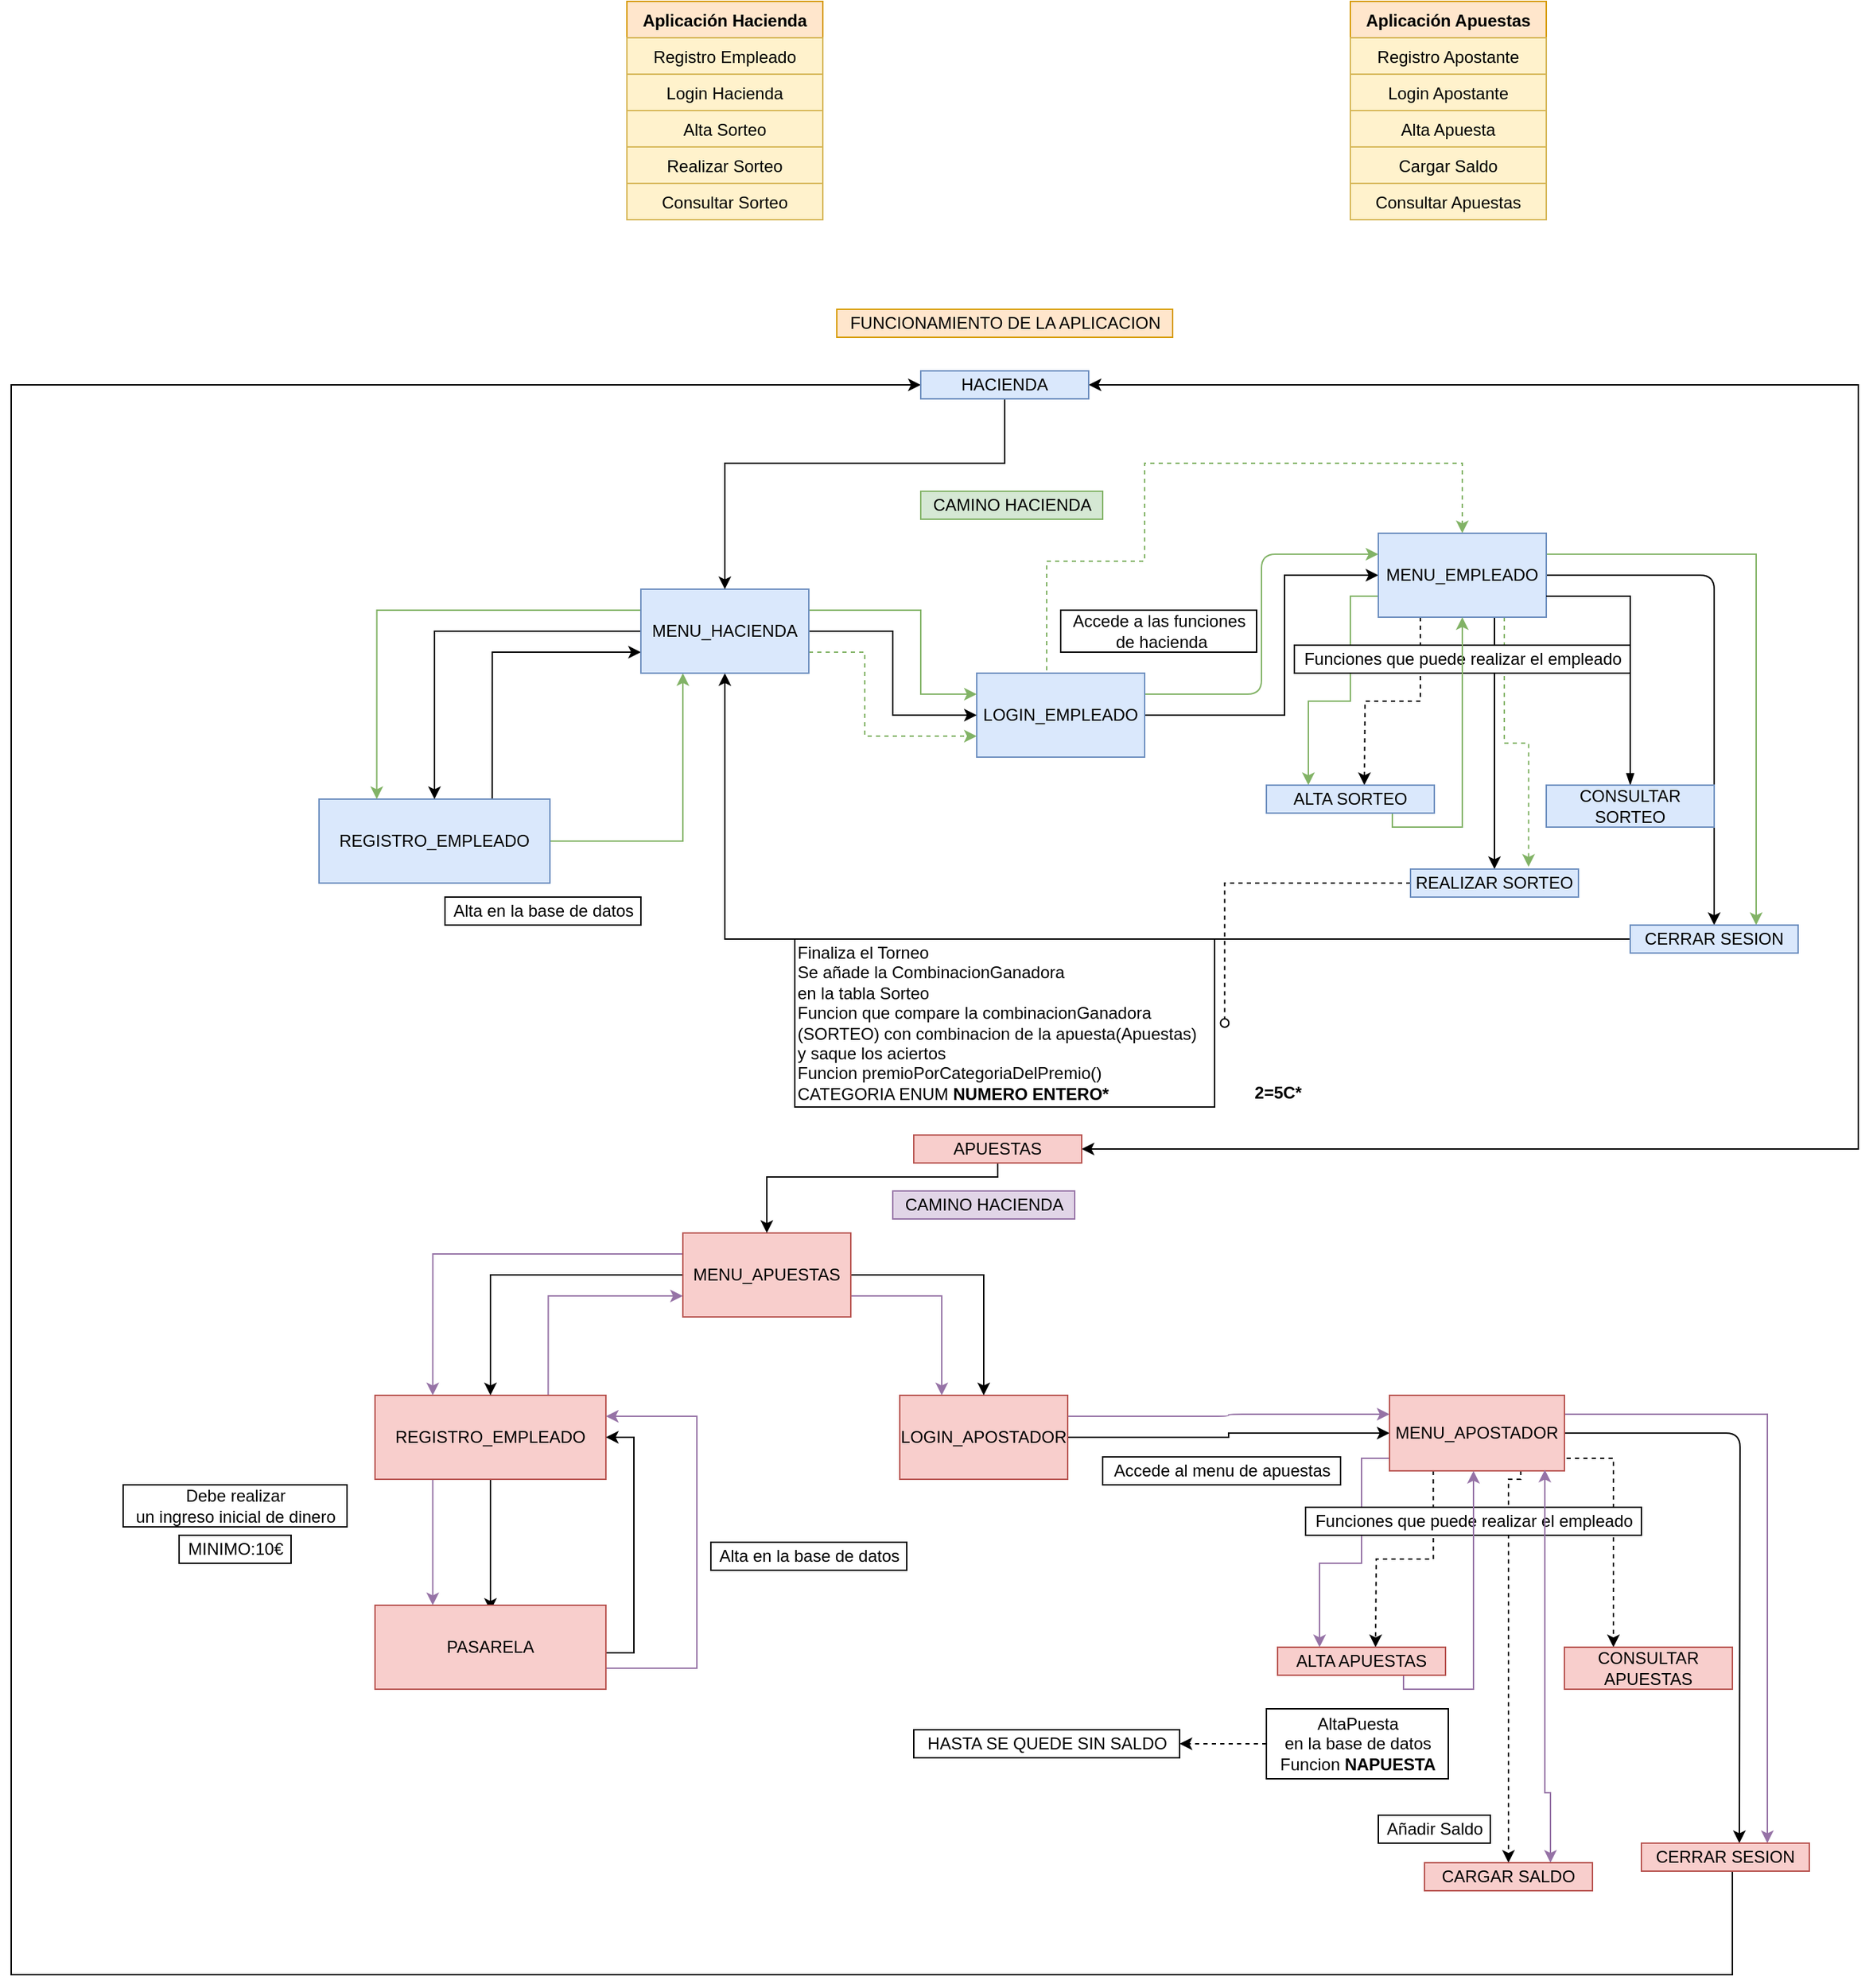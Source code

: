 <mxfile version="13.7.9" type="device"><diagram id="KW8vO5A04HPZkgXu35Cy" name="Página-1"><mxGraphModel dx="2354" dy="685" grid="1" gridSize="10" guides="1" tooltips="1" connect="1" arrows="1" fold="1" page="1" pageScale="1" pageWidth="1169" pageHeight="827" math="0" shadow="0"><root><mxCell id="0"/><mxCell id="1" parent="0"/><mxCell id="yj146cvOaWhEysJ0hL3--77" style="edgeStyle=orthogonalEdgeStyle;rounded=0;sketch=0;orthogonalLoop=1;jettySize=auto;html=1;exitX=0.75;exitY=0;exitDx=0;exitDy=0;entryX=0;entryY=0.75;entryDx=0;entryDy=0;shadow=0;strokeColor=#000000;" edge="1" parent="1" source="yj146cvOaWhEysJ0hL3--1" target="yj146cvOaWhEysJ0hL3--74"><mxGeometry relative="1" as="geometry"/></mxCell><mxCell id="yj146cvOaWhEysJ0hL3--80" style="edgeStyle=orthogonalEdgeStyle;rounded=0;sketch=0;orthogonalLoop=1;jettySize=auto;html=1;entryX=0.25;entryY=1;entryDx=0;entryDy=0;shadow=0;strokeColor=#82b366;fillColor=#d5e8d4;" edge="1" parent="1" source="yj146cvOaWhEysJ0hL3--1" target="yj146cvOaWhEysJ0hL3--74"><mxGeometry relative="1" as="geometry"/></mxCell><mxCell id="yj146cvOaWhEysJ0hL3--1" value="REGISTRO_EMPLEADO" style="rounded=0;whiteSpace=wrap;html=1;fillColor=#dae8fc;strokeColor=#6c8ebf;" vertex="1" parent="1"><mxGeometry x="40" y="700" width="165" height="60" as="geometry"/></mxCell><mxCell id="yj146cvOaWhEysJ0hL3--25" style="edgeStyle=orthogonalEdgeStyle;rounded=0;orthogonalLoop=1;jettySize=auto;html=1;" edge="1" parent="1" source="yj146cvOaWhEysJ0hL3--2" target="yj146cvOaWhEysJ0hL3--3"><mxGeometry relative="1" as="geometry"><Array as="points"><mxPoint x="730" y="640"/><mxPoint x="730" y="540"/></Array></mxGeometry></mxCell><mxCell id="yj146cvOaWhEysJ0hL3--41" style="edgeStyle=orthogonalEdgeStyle;rounded=1;sketch=0;orthogonalLoop=1;jettySize=auto;html=1;exitX=1;exitY=0.25;exitDx=0;exitDy=0;entryX=0;entryY=0.25;entryDx=0;entryDy=0;shadow=0;strokeColor=#82b366;fillColor=#d5e8d4;" edge="1" parent="1" source="yj146cvOaWhEysJ0hL3--2" target="yj146cvOaWhEysJ0hL3--3"><mxGeometry relative="1" as="geometry"/></mxCell><mxCell id="yj146cvOaWhEysJ0hL3--113" style="edgeStyle=orthogonalEdgeStyle;rounded=0;sketch=0;orthogonalLoop=1;jettySize=auto;html=1;exitX=0.5;exitY=0;exitDx=0;exitDy=0;entryX=0.5;entryY=0;entryDx=0;entryDy=0;shadow=0;dashed=1;startArrow=none;startFill=0;endArrow=classic;endFill=1;strokeColor=#82b366;fillColor=#d5e8d4;" edge="1" parent="1" source="yj146cvOaWhEysJ0hL3--2" target="yj146cvOaWhEysJ0hL3--3"><mxGeometry relative="1" as="geometry"><Array as="points"><mxPoint x="560" y="610"/><mxPoint x="560" y="530"/><mxPoint x="630" y="530"/><mxPoint x="630" y="460"/><mxPoint x="857" y="460"/></Array></mxGeometry></mxCell><mxCell id="yj146cvOaWhEysJ0hL3--2" value="LOGIN_EMPLEADO" style="rounded=0;whiteSpace=wrap;html=1;fillColor=#dae8fc;strokeColor=#6c8ebf;" vertex="1" parent="1"><mxGeometry x="510" y="610" width="120" height="60" as="geometry"/></mxCell><mxCell id="yj146cvOaWhEysJ0hL3--33" style="edgeStyle=orthogonalEdgeStyle;rounded=0;sketch=0;orthogonalLoop=1;jettySize=auto;html=1;exitX=0.25;exitY=1;exitDx=0;exitDy=0;shadow=0;dashed=1;strokeColor=#000000;" edge="1" parent="1" source="yj146cvOaWhEysJ0hL3--3"><mxGeometry relative="1" as="geometry"><mxPoint x="787" y="690" as="targetPoint"/></mxGeometry></mxCell><mxCell id="yj146cvOaWhEysJ0hL3--42" style="edgeStyle=orthogonalEdgeStyle;rounded=1;sketch=0;orthogonalLoop=1;jettySize=auto;html=1;shadow=0;strokeColor=#000000;entryX=0.5;entryY=0;entryDx=0;entryDy=0;" edge="1" parent="1" source="yj146cvOaWhEysJ0hL3--3" target="yj146cvOaWhEysJ0hL3--43"><mxGeometry relative="1" as="geometry"><mxPoint x="1047" y="830" as="targetPoint"/></mxGeometry></mxCell><mxCell id="yj146cvOaWhEysJ0hL3--44" style="edgeStyle=orthogonalEdgeStyle;rounded=0;sketch=0;orthogonalLoop=1;jettySize=auto;html=1;exitX=0;exitY=0.75;exitDx=0;exitDy=0;entryX=0.25;entryY=0;entryDx=0;entryDy=0;shadow=0;strokeColor=#82b366;fillColor=#d5e8d4;" edge="1" parent="1" source="yj146cvOaWhEysJ0hL3--3" target="yj146cvOaWhEysJ0hL3--35"><mxGeometry relative="1" as="geometry"><Array as="points"><mxPoint x="777" y="555"/><mxPoint x="777" y="630"/><mxPoint x="747" y="630"/></Array></mxGeometry></mxCell><mxCell id="yj146cvOaWhEysJ0hL3--46" style="edgeStyle=orthogonalEdgeStyle;rounded=0;sketch=0;orthogonalLoop=1;jettySize=auto;html=1;exitX=1;exitY=0.25;exitDx=0;exitDy=0;entryX=0.75;entryY=0;entryDx=0;entryDy=0;shadow=0;strokeColor=#82b366;fillColor=#d5e8d4;" edge="1" parent="1" source="yj146cvOaWhEysJ0hL3--3" target="yj146cvOaWhEysJ0hL3--43"><mxGeometry relative="1" as="geometry"/></mxCell><mxCell id="yj146cvOaWhEysJ0hL3--102" style="edgeStyle=orthogonalEdgeStyle;rounded=0;sketch=0;orthogonalLoop=1;jettySize=auto;html=1;exitX=0.75;exitY=1;exitDx=0;exitDy=0;shadow=0;startArrow=none;startFill=0;endArrow=classic;endFill=1;strokeColor=#000000;" edge="1" parent="1" source="yj146cvOaWhEysJ0hL3--3" target="yj146cvOaWhEysJ0hL3--36"><mxGeometry relative="1" as="geometry"><Array as="points"><mxPoint x="880" y="570"/></Array></mxGeometry></mxCell><mxCell id="yj146cvOaWhEysJ0hL3--114" style="edgeStyle=orthogonalEdgeStyle;rounded=0;sketch=0;orthogonalLoop=1;jettySize=auto;html=1;exitX=0.75;exitY=1;exitDx=0;exitDy=0;entryX=0.703;entryY=-0.083;entryDx=0;entryDy=0;entryPerimeter=0;shadow=0;dashed=1;startArrow=none;startFill=0;endArrow=classic;endFill=1;strokeColor=#82b366;fillColor=#d5e8d4;" edge="1" parent="1" source="yj146cvOaWhEysJ0hL3--3" target="yj146cvOaWhEysJ0hL3--36"><mxGeometry relative="1" as="geometry"/></mxCell><mxCell id="yj146cvOaWhEysJ0hL3--3" value="MENU_EMPLEADO" style="rounded=0;whiteSpace=wrap;html=1;fillColor=#dae8fc;strokeColor=#6c8ebf;" vertex="1" parent="1"><mxGeometry x="797" y="510" width="120" height="60" as="geometry"/></mxCell><mxCell id="yj146cvOaWhEysJ0hL3--26" value="Alta en la base de datos" style="text;html=1;align=center;verticalAlign=middle;resizable=0;points=[];autosize=1;fillColor=#ffffff;strokeColor=#000000;" vertex="1" parent="1"><mxGeometry x="130" y="770" width="140" height="20" as="geometry"/></mxCell><mxCell id="yj146cvOaWhEysJ0hL3--27" value="FUNCIONAMIENTO DE LA APLICACION" style="text;html=1;align=center;verticalAlign=middle;resizable=0;points=[];autosize=1;fillColor=#ffe6cc;strokeColor=#d79b00;" vertex="1" parent="1"><mxGeometry x="410" y="350" width="240" height="20" as="geometry"/></mxCell><mxCell id="yj146cvOaWhEysJ0hL3--28" value="Accede a las funciones&lt;br&gt;&amp;nbsp;de hacienda" style="text;html=1;align=center;verticalAlign=middle;resizable=0;points=[];autosize=1;fillColor=#ffffff;strokeColor=#000000;" vertex="1" parent="1"><mxGeometry x="570" y="565" width="140" height="30" as="geometry"/></mxCell><mxCell id="yj146cvOaWhEysJ0hL3--31" value="Funciones que puede realizar el empleado" style="text;html=1;align=center;verticalAlign=middle;resizable=0;points=[];autosize=1;fillColor=#ffffff;strokeColor=#000000;" vertex="1" parent="1"><mxGeometry x="737" y="590" width="240" height="20" as="geometry"/></mxCell><mxCell id="yj146cvOaWhEysJ0hL3--45" style="edgeStyle=orthogonalEdgeStyle;rounded=0;sketch=0;orthogonalLoop=1;jettySize=auto;html=1;exitX=0.75;exitY=1;exitDx=0;exitDy=0;shadow=0;strokeColor=#82b366;fillColor=#d5e8d4;" edge="1" parent="1" source="yj146cvOaWhEysJ0hL3--35" target="yj146cvOaWhEysJ0hL3--3"><mxGeometry relative="1" as="geometry"><Array as="points"><mxPoint x="807" y="720"/><mxPoint x="857" y="720"/></Array></mxGeometry></mxCell><mxCell id="yj146cvOaWhEysJ0hL3--35" value="ALTA SORTEO" style="rounded=0;whiteSpace=wrap;html=1;fillColor=#dae8fc;strokeColor=#6c8ebf;" vertex="1" parent="1"><mxGeometry x="717" y="690" width="120" height="20" as="geometry"/></mxCell><mxCell id="yj146cvOaWhEysJ0hL3--118" style="edgeStyle=orthogonalEdgeStyle;rounded=0;sketch=0;orthogonalLoop=1;jettySize=auto;html=1;shadow=0;dashed=1;startArrow=none;startFill=0;endArrow=oval;endFill=0;strokeColor=#000000;entryX=1.024;entryY=0.5;entryDx=0;entryDy=0;entryPerimeter=0;" edge="1" parent="1" source="yj146cvOaWhEysJ0hL3--36" target="yj146cvOaWhEysJ0hL3--116"><mxGeometry relative="1" as="geometry"><mxPoint x="680" y="760" as="targetPoint"/></mxGeometry></mxCell><mxCell id="yj146cvOaWhEysJ0hL3--36" value="REALIZAR SORTEO" style="rounded=0;whiteSpace=wrap;html=1;fillColor=#dae8fc;strokeColor=#6c8ebf;" vertex="1" parent="1"><mxGeometry x="820" y="750" width="120" height="20" as="geometry"/></mxCell><mxCell id="yj146cvOaWhEysJ0hL3--101" style="edgeStyle=orthogonalEdgeStyle;rounded=0;sketch=0;orthogonalLoop=1;jettySize=auto;html=1;entryX=1;entryY=0.75;entryDx=0;entryDy=0;shadow=0;strokeColor=#000000;startArrow=blockThin;startFill=1;endArrow=none;endFill=0;" edge="1" parent="1" source="yj146cvOaWhEysJ0hL3--37" target="yj146cvOaWhEysJ0hL3--3"><mxGeometry relative="1" as="geometry"/></mxCell><mxCell id="yj146cvOaWhEysJ0hL3--37" value="CONSULTAR SORTEO" style="rounded=0;whiteSpace=wrap;html=1;fillColor=#dae8fc;strokeColor=#6c8ebf;" vertex="1" parent="1"><mxGeometry x="917" y="690" width="120" height="30" as="geometry"/></mxCell><mxCell id="yj146cvOaWhEysJ0hL3--39" value="CAMINO HACIENDA" style="text;html=1;align=center;verticalAlign=middle;resizable=0;points=[];autosize=1;fillColor=#d5e8d4;strokeColor=#82b366;" vertex="1" parent="1"><mxGeometry x="470" y="480" width="130" height="20" as="geometry"/></mxCell><mxCell id="yj146cvOaWhEysJ0hL3--78" style="edgeStyle=orthogonalEdgeStyle;rounded=0;sketch=0;orthogonalLoop=1;jettySize=auto;html=1;entryX=0.5;entryY=1;entryDx=0;entryDy=0;shadow=0;strokeColor=#000000;" edge="1" parent="1" source="yj146cvOaWhEysJ0hL3--43" target="yj146cvOaWhEysJ0hL3--74"><mxGeometry relative="1" as="geometry"/></mxCell><mxCell id="yj146cvOaWhEysJ0hL3--43" value="CERRAR SESION" style="rounded=0;whiteSpace=wrap;html=1;fillColor=#dae8fc;strokeColor=#6c8ebf;" vertex="1" parent="1"><mxGeometry x="977" y="790" width="120" height="20" as="geometry"/></mxCell><mxCell id="yj146cvOaWhEysJ0hL3--70" style="edgeStyle=orthogonalEdgeStyle;rounded=0;sketch=0;orthogonalLoop=1;jettySize=auto;html=1;shadow=0;strokeColor=#000000;" edge="1" parent="1" source="yj146cvOaWhEysJ0hL3--49"><mxGeometry relative="1" as="geometry"><mxPoint x="162.5" y="1280" as="targetPoint"/></mxGeometry></mxCell><mxCell id="yj146cvOaWhEysJ0hL3--17" value="Aplicación Apuestas" style="swimlane;fontStyle=1;childLayout=stackLayout;horizontal=1;startSize=26;horizontalStack=0;resizeParent=1;resizeParentMax=0;resizeLast=0;collapsible=1;marginBottom=0;strokeColor=#d79b00;align=center;fillColor=#ffe6cc;" vertex="1" parent="1"><mxGeometry x="777" y="130" width="140" height="156" as="geometry"/></mxCell><mxCell id="yj146cvOaWhEysJ0hL3--18" value="Registro Apostante" style="text;align=center;verticalAlign=top;spacingLeft=4;spacingRight=4;overflow=hidden;rotatable=0;points=[[0,0.5],[1,0.5]];portConstraint=eastwest;fillColor=#fff2cc;strokeColor=#d6b656;" vertex="1" parent="yj146cvOaWhEysJ0hL3--17"><mxGeometry y="26" width="140" height="26" as="geometry"/></mxCell><mxCell id="yj146cvOaWhEysJ0hL3--19" value="Login Apostante" style="text;align=center;verticalAlign=top;spacingLeft=4;spacingRight=4;overflow=hidden;rotatable=0;points=[[0,0.5],[1,0.5]];portConstraint=eastwest;fillColor=#fff2cc;strokeColor=#d6b656;" vertex="1" parent="yj146cvOaWhEysJ0hL3--17"><mxGeometry y="52" width="140" height="26" as="geometry"/></mxCell><mxCell id="yj146cvOaWhEysJ0hL3--20" value="Alta Apuesta&#10;" style="text;align=center;verticalAlign=top;spacingLeft=4;spacingRight=4;overflow=hidden;rotatable=0;points=[[0,0.5],[1,0.5]];portConstraint=eastwest;fillColor=#fff2cc;strokeColor=#d6b656;" vertex="1" parent="yj146cvOaWhEysJ0hL3--17"><mxGeometry y="78" width="140" height="26" as="geometry"/></mxCell><mxCell id="yj146cvOaWhEysJ0hL3--21" value="Cargar Saldo" style="text;align=center;verticalAlign=top;spacingLeft=4;spacingRight=4;overflow=hidden;rotatable=0;points=[[0,0.5],[1,0.5]];portConstraint=eastwest;fillColor=#fff2cc;strokeColor=#d6b656;" vertex="1" parent="yj146cvOaWhEysJ0hL3--17"><mxGeometry y="104" width="140" height="26" as="geometry"/></mxCell><mxCell id="yj146cvOaWhEysJ0hL3--22" value="Consultar Apuestas" style="text;align=center;verticalAlign=top;spacingLeft=4;spacingRight=4;overflow=hidden;rotatable=0;points=[[0,0.5],[1,0.5]];portConstraint=eastwest;fillColor=#fff2cc;strokeColor=#d6b656;" vertex="1" parent="yj146cvOaWhEysJ0hL3--17"><mxGeometry y="130" width="140" height="26" as="geometry"/></mxCell><mxCell id="yj146cvOaWhEysJ0hL3--10" value="Aplicación Hacienda" style="swimlane;fontStyle=1;childLayout=stackLayout;horizontal=1;startSize=26;horizontalStack=0;resizeParent=1;resizeParentMax=0;resizeLast=0;collapsible=1;marginBottom=0;strokeColor=#d79b00;align=center;fillColor=#ffe6cc;" vertex="1" parent="1"><mxGeometry x="260" y="130" width="140" height="156" as="geometry"/></mxCell><mxCell id="yj146cvOaWhEysJ0hL3--11" value="Registro Empleado" style="text;align=center;verticalAlign=top;spacingLeft=4;spacingRight=4;overflow=hidden;rotatable=0;points=[[0,0.5],[1,0.5]];portConstraint=eastwest;fillColor=#fff2cc;strokeColor=#d6b656;" vertex="1" parent="yj146cvOaWhEysJ0hL3--10"><mxGeometry y="26" width="140" height="26" as="geometry"/></mxCell><mxCell id="yj146cvOaWhEysJ0hL3--12" value="Login Hacienda" style="text;align=center;verticalAlign=top;spacingLeft=4;spacingRight=4;overflow=hidden;rotatable=0;points=[[0,0.5],[1,0.5]];portConstraint=eastwest;fillColor=#fff2cc;strokeColor=#d6b656;" vertex="1" parent="yj146cvOaWhEysJ0hL3--10"><mxGeometry y="52" width="140" height="26" as="geometry"/></mxCell><mxCell id="yj146cvOaWhEysJ0hL3--13" value="Alta Sorteo&#10;" style="text;align=center;verticalAlign=top;spacingLeft=4;spacingRight=4;overflow=hidden;rotatable=0;points=[[0,0.5],[1,0.5]];portConstraint=eastwest;fillColor=#fff2cc;strokeColor=#d6b656;" vertex="1" parent="yj146cvOaWhEysJ0hL3--10"><mxGeometry y="78" width="140" height="26" as="geometry"/></mxCell><mxCell id="yj146cvOaWhEysJ0hL3--14" value="Realizar Sorteo" style="text;align=center;verticalAlign=top;spacingLeft=4;spacingRight=4;overflow=hidden;rotatable=0;points=[[0,0.5],[1,0.5]];portConstraint=eastwest;fillColor=#fff2cc;strokeColor=#d6b656;" vertex="1" parent="yj146cvOaWhEysJ0hL3--10"><mxGeometry y="104" width="140" height="26" as="geometry"/></mxCell><mxCell id="yj146cvOaWhEysJ0hL3--15" value="Consultar Sorteo" style="text;align=center;verticalAlign=top;spacingLeft=4;spacingRight=4;overflow=hidden;rotatable=0;points=[[0,0.5],[1,0.5]];portConstraint=eastwest;fillColor=#fff2cc;strokeColor=#d6b656;" vertex="1" parent="yj146cvOaWhEysJ0hL3--10"><mxGeometry y="130" width="140" height="26" as="geometry"/></mxCell><mxCell id="yj146cvOaWhEysJ0hL3--88" style="edgeStyle=orthogonalEdgeStyle;rounded=0;sketch=0;orthogonalLoop=1;jettySize=auto;html=1;exitX=0.25;exitY=1;exitDx=0;exitDy=0;entryX=0.25;entryY=0;entryDx=0;entryDy=0;shadow=0;strokeColor=#9673a6;fillColor=#e1d5e7;" edge="1" parent="1" source="yj146cvOaWhEysJ0hL3--49" target="yj146cvOaWhEysJ0hL3--71"><mxGeometry relative="1" as="geometry"/></mxCell><mxCell id="yj146cvOaWhEysJ0hL3--90" style="edgeStyle=orthogonalEdgeStyle;rounded=0;sketch=0;orthogonalLoop=1;jettySize=auto;html=1;exitX=0.75;exitY=0;exitDx=0;exitDy=0;entryX=0;entryY=0.75;entryDx=0;entryDy=0;shadow=0;strokeColor=#9673a6;fillColor=#e1d5e7;" edge="1" parent="1" source="yj146cvOaWhEysJ0hL3--49" target="yj146cvOaWhEysJ0hL3--83"><mxGeometry relative="1" as="geometry"/></mxCell><mxCell id="yj146cvOaWhEysJ0hL3--49" value="REGISTRO_EMPLEADO" style="rounded=0;whiteSpace=wrap;html=1;fillColor=#f8cecc;strokeColor=#b85450;" vertex="1" parent="1"><mxGeometry x="80" y="1126" width="165" height="60" as="geometry"/></mxCell><mxCell id="yj146cvOaWhEysJ0hL3--50" style="edgeStyle=orthogonalEdgeStyle;rounded=0;orthogonalLoop=1;jettySize=auto;html=1;" edge="1" parent="1" source="yj146cvOaWhEysJ0hL3--52" target="yj146cvOaWhEysJ0hL3--59"><mxGeometry relative="1" as="geometry"/></mxCell><mxCell id="yj146cvOaWhEysJ0hL3--51" style="edgeStyle=orthogonalEdgeStyle;rounded=1;sketch=0;orthogonalLoop=1;jettySize=auto;html=1;exitX=1;exitY=0.25;exitDx=0;exitDy=0;entryX=0;entryY=0.25;entryDx=0;entryDy=0;shadow=0;strokeColor=#9673a6;fillColor=#e1d5e7;" edge="1" parent="1" source="yj146cvOaWhEysJ0hL3--52" target="yj146cvOaWhEysJ0hL3--59"><mxGeometry relative="1" as="geometry"/></mxCell><mxCell id="yj146cvOaWhEysJ0hL3--52" value="LOGIN_APOSTADOR" style="rounded=0;whiteSpace=wrap;html=1;fillColor=#f8cecc;strokeColor=#b85450;" vertex="1" parent="1"><mxGeometry x="455" y="1126" width="120" height="60" as="geometry"/></mxCell><mxCell id="yj146cvOaWhEysJ0hL3--54" style="edgeStyle=orthogonalEdgeStyle;rounded=0;sketch=0;orthogonalLoop=1;jettySize=auto;html=1;exitX=0.25;exitY=1;exitDx=0;exitDy=0;shadow=0;dashed=1;strokeColor=#000000;" edge="1" parent="1" source="yj146cvOaWhEysJ0hL3--59"><mxGeometry relative="1" as="geometry"><mxPoint x="795" y="1306" as="targetPoint"/></mxGeometry></mxCell><mxCell id="yj146cvOaWhEysJ0hL3--55" style="edgeStyle=orthogonalEdgeStyle;rounded=0;sketch=0;orthogonalLoop=1;jettySize=auto;html=1;exitX=1;exitY=0.75;exitDx=0;exitDy=0;shadow=0;dashed=1;strokeColor=#000000;" edge="1" parent="1" source="yj146cvOaWhEysJ0hL3--59"><mxGeometry relative="1" as="geometry"><mxPoint x="965" y="1306" as="targetPoint"/><Array as="points"><mxPoint x="965" y="1171"/></Array></mxGeometry></mxCell><mxCell id="yj146cvOaWhEysJ0hL3--56" style="edgeStyle=orthogonalEdgeStyle;rounded=1;sketch=0;orthogonalLoop=1;jettySize=auto;html=1;shadow=0;strokeColor=#000000;" edge="1" parent="1" source="yj146cvOaWhEysJ0hL3--59"><mxGeometry relative="1" as="geometry"><mxPoint x="1055" y="1446" as="targetPoint"/></mxGeometry></mxCell><mxCell id="yj146cvOaWhEysJ0hL3--57" style="edgeStyle=orthogonalEdgeStyle;rounded=0;sketch=0;orthogonalLoop=1;jettySize=auto;html=1;exitX=0;exitY=0.75;exitDx=0;exitDy=0;entryX=0.25;entryY=0;entryDx=0;entryDy=0;shadow=0;strokeColor=#9673a6;fillColor=#e1d5e7;" edge="1" parent="1" source="yj146cvOaWhEysJ0hL3--59" target="yj146cvOaWhEysJ0hL3--65"><mxGeometry relative="1" as="geometry"><Array as="points"><mxPoint x="785" y="1171"/><mxPoint x="785" y="1246"/><mxPoint x="755" y="1246"/></Array></mxGeometry></mxCell><mxCell id="yj146cvOaWhEysJ0hL3--58" style="edgeStyle=orthogonalEdgeStyle;rounded=0;sketch=0;orthogonalLoop=1;jettySize=auto;html=1;exitX=1;exitY=0.25;exitDx=0;exitDy=0;entryX=0.75;entryY=0;entryDx=0;entryDy=0;shadow=0;strokeColor=#9673a6;fillColor=#e1d5e7;" edge="1" parent="1" source="yj146cvOaWhEysJ0hL3--59" target="yj146cvOaWhEysJ0hL3--69"><mxGeometry relative="1" as="geometry"/></mxCell><mxCell id="yj146cvOaWhEysJ0hL3--96" style="edgeStyle=orthogonalEdgeStyle;rounded=0;sketch=0;orthogonalLoop=1;jettySize=auto;html=1;exitX=0.75;exitY=1;exitDx=0;exitDy=0;entryX=0.5;entryY=0;entryDx=0;entryDy=0;shadow=0;strokeColor=#000000;dashed=1;" edge="1" parent="1" source="yj146cvOaWhEysJ0hL3--59" target="yj146cvOaWhEysJ0hL3--66"><mxGeometry relative="1" as="geometry"><Array as="points"><mxPoint x="890" y="1186"/></Array></mxGeometry></mxCell><mxCell id="yj146cvOaWhEysJ0hL3--59" value="MENU_APOSTADOR" style="rounded=0;whiteSpace=wrap;html=1;fillColor=#f8cecc;strokeColor=#b85450;" vertex="1" parent="1"><mxGeometry x="805" y="1126" width="125" height="54" as="geometry"/></mxCell><mxCell id="yj146cvOaWhEysJ0hL3--99" style="edgeStyle=orthogonalEdgeStyle;rounded=0;sketch=0;orthogonalLoop=1;jettySize=auto;html=1;shadow=0;dashed=1;strokeColor=#000000;" edge="1" parent="1" source="yj146cvOaWhEysJ0hL3--61" target="yj146cvOaWhEysJ0hL3--98"><mxGeometry relative="1" as="geometry"/></mxCell><mxCell id="yj146cvOaWhEysJ0hL3--61" value="AltaPuesta &lt;br&gt;en la base de datos&lt;br&gt;Funcion &lt;b&gt;NAPUESTA&lt;/b&gt;" style="text;html=1;align=center;verticalAlign=middle;resizable=0;points=[];autosize=1;fillColor=#ffffff;strokeColor=#000000;" vertex="1" parent="1"><mxGeometry x="717" y="1350" width="130" height="50" as="geometry"/></mxCell><mxCell id="yj146cvOaWhEysJ0hL3--62" value="Accede al menu de apuestas" style="text;html=1;align=center;verticalAlign=middle;resizable=0;points=[];autosize=1;fillColor=#ffffff;strokeColor=#000000;" vertex="1" parent="1"><mxGeometry x="600" y="1170" width="170" height="20" as="geometry"/></mxCell><mxCell id="yj146cvOaWhEysJ0hL3--63" value="Funciones que puede realizar el empleado" style="text;html=1;align=center;verticalAlign=middle;resizable=0;points=[];autosize=1;fillColor=#ffffff;strokeColor=#000000;" vertex="1" parent="1"><mxGeometry x="745" y="1206" width="240" height="20" as="geometry"/></mxCell><mxCell id="yj146cvOaWhEysJ0hL3--64" style="edgeStyle=orthogonalEdgeStyle;rounded=0;sketch=0;orthogonalLoop=1;jettySize=auto;html=1;exitX=0.75;exitY=1;exitDx=0;exitDy=0;shadow=0;strokeColor=#9673a6;fillColor=#e1d5e7;" edge="1" parent="1" source="yj146cvOaWhEysJ0hL3--65" target="yj146cvOaWhEysJ0hL3--59"><mxGeometry relative="1" as="geometry"><Array as="points"><mxPoint x="815" y="1336"/><mxPoint x="865" y="1336"/></Array></mxGeometry></mxCell><mxCell id="yj146cvOaWhEysJ0hL3--65" value="ALTA APUESTAS" style="rounded=0;whiteSpace=wrap;html=1;fillColor=#f8cecc;strokeColor=#b85450;" vertex="1" parent="1"><mxGeometry x="725" y="1306" width="120" height="20" as="geometry"/></mxCell><mxCell id="yj146cvOaWhEysJ0hL3--111" style="edgeStyle=orthogonalEdgeStyle;rounded=0;sketch=0;orthogonalLoop=1;jettySize=auto;html=1;entryX=0.888;entryY=0.985;entryDx=0;entryDy=0;entryPerimeter=0;shadow=0;startArrow=classic;startFill=1;endArrow=classic;endFill=1;strokeColor=#9673a6;fillColor=#e1d5e7;exitX=0.75;exitY=0;exitDx=0;exitDy=0;" edge="1" parent="1" source="yj146cvOaWhEysJ0hL3--66" target="yj146cvOaWhEysJ0hL3--59"><mxGeometry relative="1" as="geometry"><mxPoint x="940" y="1420" as="sourcePoint"/><Array as="points"><mxPoint x="920" y="1410"/><mxPoint x="916" y="1410"/></Array></mxGeometry></mxCell><mxCell id="yj146cvOaWhEysJ0hL3--66" value="CARGAR SALDO" style="rounded=0;whiteSpace=wrap;html=1;fillColor=#f8cecc;strokeColor=#b85450;" vertex="1" parent="1"><mxGeometry x="830" y="1460" width="120" height="20" as="geometry"/></mxCell><mxCell id="yj146cvOaWhEysJ0hL3--67" value="CONSULTAR APUESTAS" style="rounded=0;whiteSpace=wrap;html=1;fillColor=#f8cecc;strokeColor=#b85450;" vertex="1" parent="1"><mxGeometry x="930" y="1306" width="120" height="30" as="geometry"/></mxCell><mxCell id="yj146cvOaWhEysJ0hL3--68" value="CAMINO HACIENDA" style="text;html=1;align=center;verticalAlign=middle;resizable=0;points=[];autosize=1;fillColor=#e1d5e7;strokeColor=#9673a6;" vertex="1" parent="1"><mxGeometry x="450" y="980" width="130" height="20" as="geometry"/></mxCell><mxCell id="yj146cvOaWhEysJ0hL3--100" style="edgeStyle=orthogonalEdgeStyle;rounded=0;sketch=0;orthogonalLoop=1;jettySize=auto;html=1;shadow=0;strokeColor=#000000;entryX=0;entryY=0.5;entryDx=0;entryDy=0;" edge="1" parent="1" source="yj146cvOaWhEysJ0hL3--69" target="yj146cvOaWhEysJ0hL3--104"><mxGeometry relative="1" as="geometry"><mxPoint x="440" y="450" as="targetPoint"/><Array as="points"><mxPoint x="1050" y="1540"/><mxPoint x="-180" y="1540"/><mxPoint x="-180" y="404"/></Array></mxGeometry></mxCell><mxCell id="yj146cvOaWhEysJ0hL3--69" value="CERRAR SESION" style="rounded=0;whiteSpace=wrap;html=1;fillColor=#f8cecc;strokeColor=#b85450;" vertex="1" parent="1"><mxGeometry x="985" y="1446" width="120" height="20" as="geometry"/></mxCell><mxCell id="yj146cvOaWhEysJ0hL3--82" style="edgeStyle=orthogonalEdgeStyle;rounded=0;sketch=0;orthogonalLoop=1;jettySize=auto;html=1;entryX=1;entryY=0.5;entryDx=0;entryDy=0;shadow=0;strokeColor=#000000;" edge="1" parent="1" source="yj146cvOaWhEysJ0hL3--71" target="yj146cvOaWhEysJ0hL3--49"><mxGeometry relative="1" as="geometry"><Array as="points"><mxPoint x="265" y="1310"/><mxPoint x="265" y="1156"/></Array></mxGeometry></mxCell><mxCell id="yj146cvOaWhEysJ0hL3--89" style="edgeStyle=orthogonalEdgeStyle;rounded=0;sketch=0;orthogonalLoop=1;jettySize=auto;html=1;exitX=1;exitY=0.75;exitDx=0;exitDy=0;entryX=1;entryY=0.25;entryDx=0;entryDy=0;shadow=0;strokeColor=#9673a6;fillColor=#e1d5e7;" edge="1" parent="1" source="yj146cvOaWhEysJ0hL3--71" target="yj146cvOaWhEysJ0hL3--49"><mxGeometry relative="1" as="geometry"><Array as="points"><mxPoint x="310" y="1321"/><mxPoint x="310" y="1141"/></Array></mxGeometry></mxCell><mxCell id="yj146cvOaWhEysJ0hL3--71" value="PASARELA" style="rounded=0;whiteSpace=wrap;html=1;fillColor=#f8cecc;strokeColor=#b85450;" vertex="1" parent="1"><mxGeometry x="80" y="1276" width="165" height="60" as="geometry"/></mxCell><mxCell id="yj146cvOaWhEysJ0hL3--72" value="Debe realizar &lt;br&gt;un ingreso inicial de dinero" style="text;html=1;align=center;verticalAlign=middle;resizable=0;points=[];autosize=1;strokeColor=#000000;fillColor=#ffffff;" vertex="1" parent="1"><mxGeometry x="-100" y="1190" width="160" height="30" as="geometry"/></mxCell><mxCell id="yj146cvOaWhEysJ0hL3--73" value="Alta en la base de datos" style="text;html=1;align=center;verticalAlign=middle;resizable=0;points=[];autosize=1;fillColor=#ffffff;strokeColor=#000000;" vertex="1" parent="1"><mxGeometry x="320" y="1231" width="140" height="20" as="geometry"/></mxCell><mxCell id="yj146cvOaWhEysJ0hL3--75" style="edgeStyle=orthogonalEdgeStyle;rounded=0;sketch=0;orthogonalLoop=1;jettySize=auto;html=1;shadow=0;strokeColor=#000000;" edge="1" parent="1" source="yj146cvOaWhEysJ0hL3--74" target="yj146cvOaWhEysJ0hL3--1"><mxGeometry relative="1" as="geometry"/></mxCell><mxCell id="yj146cvOaWhEysJ0hL3--76" style="edgeStyle=orthogonalEdgeStyle;rounded=0;sketch=0;orthogonalLoop=1;jettySize=auto;html=1;shadow=0;strokeColor=#000000;" edge="1" parent="1" source="yj146cvOaWhEysJ0hL3--74" target="yj146cvOaWhEysJ0hL3--2"><mxGeometry relative="1" as="geometry"/></mxCell><mxCell id="yj146cvOaWhEysJ0hL3--79" style="edgeStyle=orthogonalEdgeStyle;rounded=0;sketch=0;orthogonalLoop=1;jettySize=auto;html=1;exitX=0;exitY=0.25;exitDx=0;exitDy=0;entryX=0.25;entryY=0;entryDx=0;entryDy=0;shadow=0;strokeColor=#82b366;fillColor=#d5e8d4;" edge="1" parent="1" source="yj146cvOaWhEysJ0hL3--74" target="yj146cvOaWhEysJ0hL3--1"><mxGeometry relative="1" as="geometry"/></mxCell><mxCell id="yj146cvOaWhEysJ0hL3--81" style="edgeStyle=orthogonalEdgeStyle;rounded=0;sketch=0;orthogonalLoop=1;jettySize=auto;html=1;exitX=1;exitY=0.25;exitDx=0;exitDy=0;entryX=0;entryY=0.25;entryDx=0;entryDy=0;shadow=0;strokeColor=#82b366;fillColor=#d5e8d4;" edge="1" parent="1" source="yj146cvOaWhEysJ0hL3--74" target="yj146cvOaWhEysJ0hL3--2"><mxGeometry relative="1" as="geometry"><Array as="points"><mxPoint x="470" y="565"/><mxPoint x="470" y="625"/></Array></mxGeometry></mxCell><mxCell id="yj146cvOaWhEysJ0hL3--112" style="edgeStyle=orthogonalEdgeStyle;rounded=0;sketch=0;orthogonalLoop=1;jettySize=auto;html=1;exitX=1;exitY=0.75;exitDx=0;exitDy=0;entryX=0;entryY=0.75;entryDx=0;entryDy=0;shadow=0;startArrow=none;startFill=0;endArrow=classic;endFill=1;strokeColor=#82b366;fillColor=#d5e8d4;dashed=1;" edge="1" parent="1" source="yj146cvOaWhEysJ0hL3--74" target="yj146cvOaWhEysJ0hL3--2"><mxGeometry relative="1" as="geometry"><Array as="points"><mxPoint x="430" y="595"/><mxPoint x="430" y="655"/></Array></mxGeometry></mxCell><mxCell id="yj146cvOaWhEysJ0hL3--74" value="MENU_HACIENDA" style="rounded=0;whiteSpace=wrap;html=1;fillColor=#dae8fc;strokeColor=#6c8ebf;" vertex="1" parent="1"><mxGeometry x="270" y="550" width="120" height="60" as="geometry"/></mxCell><mxCell id="yj146cvOaWhEysJ0hL3--84" style="edgeStyle=orthogonalEdgeStyle;rounded=0;sketch=0;orthogonalLoop=1;jettySize=auto;html=1;entryX=0.5;entryY=0;entryDx=0;entryDy=0;shadow=0;strokeColor=#000000;" edge="1" parent="1" source="yj146cvOaWhEysJ0hL3--83" target="yj146cvOaWhEysJ0hL3--49"><mxGeometry relative="1" as="geometry"/></mxCell><mxCell id="yj146cvOaWhEysJ0hL3--85" style="edgeStyle=orthogonalEdgeStyle;rounded=0;sketch=0;orthogonalLoop=1;jettySize=auto;html=1;shadow=0;strokeColor=#000000;" edge="1" parent="1" source="yj146cvOaWhEysJ0hL3--83" target="yj146cvOaWhEysJ0hL3--52"><mxGeometry relative="1" as="geometry"/></mxCell><mxCell id="yj146cvOaWhEysJ0hL3--87" style="edgeStyle=orthogonalEdgeStyle;rounded=0;sketch=0;orthogonalLoop=1;jettySize=auto;html=1;exitX=0;exitY=0.25;exitDx=0;exitDy=0;entryX=0.25;entryY=0;entryDx=0;entryDy=0;shadow=0;strokeColor=#9673a6;fillColor=#e1d5e7;" edge="1" parent="1" source="yj146cvOaWhEysJ0hL3--83" target="yj146cvOaWhEysJ0hL3--49"><mxGeometry relative="1" as="geometry"/></mxCell><mxCell id="yj146cvOaWhEysJ0hL3--91" style="edgeStyle=orthogonalEdgeStyle;rounded=0;sketch=0;orthogonalLoop=1;jettySize=auto;html=1;exitX=1;exitY=0.75;exitDx=0;exitDy=0;entryX=0.25;entryY=0;entryDx=0;entryDy=0;shadow=0;strokeColor=#9673a6;fillColor=#e1d5e7;" edge="1" parent="1" source="yj146cvOaWhEysJ0hL3--83" target="yj146cvOaWhEysJ0hL3--52"><mxGeometry relative="1" as="geometry"/></mxCell><mxCell id="yj146cvOaWhEysJ0hL3--83" value="MENU_APUESTAS" style="rounded=0;whiteSpace=wrap;html=1;fillColor=#f8cecc;strokeColor=#b85450;" vertex="1" parent="1"><mxGeometry x="300" y="1010" width="120" height="60" as="geometry"/></mxCell><mxCell id="yj146cvOaWhEysJ0hL3--86" value="MINIMO:10€" style="text;html=1;align=center;verticalAlign=middle;resizable=0;points=[];autosize=1;fillColor=#ffffff;strokeColor=#000000;" vertex="1" parent="1"><mxGeometry x="-60" y="1226" width="80" height="20" as="geometry"/></mxCell><mxCell id="yj146cvOaWhEysJ0hL3--97" value="Añadir Saldo" style="text;html=1;align=center;verticalAlign=middle;resizable=0;points=[];autosize=1;fillColor=#ffffff;strokeColor=#000000;" vertex="1" parent="1"><mxGeometry x="797" y="1426" width="80" height="20" as="geometry"/></mxCell><mxCell id="yj146cvOaWhEysJ0hL3--98" value="HASTA SE QUEDE SIN SALDO" style="text;html=1;align=center;verticalAlign=middle;resizable=0;points=[];autosize=1;fillColor=#ffffff;strokeColor=#000000;" vertex="1" parent="1"><mxGeometry x="465" y="1365" width="190" height="20" as="geometry"/></mxCell><mxCell id="yj146cvOaWhEysJ0hL3--106" style="edgeStyle=orthogonalEdgeStyle;rounded=0;sketch=0;orthogonalLoop=1;jettySize=auto;html=1;shadow=0;startArrow=classic;startFill=1;endArrow=classic;endFill=1;strokeColor=#000000;entryX=1;entryY=0.5;entryDx=0;entryDy=0;" edge="1" parent="1" source="yj146cvOaWhEysJ0hL3--104" target="yj146cvOaWhEysJ0hL3--107"><mxGeometry relative="1" as="geometry"><mxPoint x="590" y="950" as="targetPoint"/><Array as="points"><mxPoint x="1140" y="404"/><mxPoint x="1140" y="950"/></Array></mxGeometry></mxCell><mxCell id="yj146cvOaWhEysJ0hL3--109" style="edgeStyle=orthogonalEdgeStyle;rounded=0;sketch=0;orthogonalLoop=1;jettySize=auto;html=1;shadow=0;startArrow=none;startFill=0;endArrow=classic;endFill=1;strokeColor=#000000;" edge="1" parent="1" source="yj146cvOaWhEysJ0hL3--104" target="yj146cvOaWhEysJ0hL3--74"><mxGeometry relative="1" as="geometry"><Array as="points"><mxPoint x="530" y="460"/><mxPoint x="330" y="460"/></Array></mxGeometry></mxCell><mxCell id="yj146cvOaWhEysJ0hL3--104" value="HACIENDA" style="rounded=0;whiteSpace=wrap;html=1;fillColor=#dae8fc;strokeColor=#6c8ebf;" vertex="1" parent="1"><mxGeometry x="470" y="394" width="120" height="20" as="geometry"/></mxCell><mxCell id="yj146cvOaWhEysJ0hL3--108" style="edgeStyle=orthogonalEdgeStyle;rounded=0;sketch=0;orthogonalLoop=1;jettySize=auto;html=1;shadow=0;startArrow=none;startFill=0;endArrow=classic;endFill=1;strokeColor=#000000;" edge="1" parent="1" source="yj146cvOaWhEysJ0hL3--107" target="yj146cvOaWhEysJ0hL3--83"><mxGeometry relative="1" as="geometry"><Array as="points"><mxPoint x="525" y="970"/><mxPoint x="360" y="970"/></Array></mxGeometry></mxCell><mxCell id="yj146cvOaWhEysJ0hL3--107" value="APUESTAS" style="rounded=0;whiteSpace=wrap;html=1;fillColor=#f8cecc;strokeColor=#b85450;" vertex="1" parent="1"><mxGeometry x="465" y="940" width="120" height="20" as="geometry"/></mxCell><mxCell id="yj146cvOaWhEysJ0hL3--116" value="Finaliza el Torneo&lt;br&gt;Se añade la CombinacionGanadora&lt;br&gt;en la tabla Sorteo&lt;br&gt;Funcion que compare la combinacionGanadora&lt;br&gt;(SORTEO) con combinacion de la apuesta(Apuestas)&lt;br&gt;y saque los aciertos&lt;br&gt;Funcion premioPorCategoriaDelPremio()&lt;br&gt;CATEGORIA ENUM &lt;b&gt;NUMERO ENTERO*&lt;/b&gt;&lt;br&gt;" style="text;html=1;align=left;verticalAlign=middle;resizable=0;points=[];autosize=1;fillColor=#ffffff;strokeColor=#000000;" vertex="1" parent="1"><mxGeometry x="380" y="800" width="300" height="120" as="geometry"/></mxCell><mxCell id="yj146cvOaWhEysJ0hL3--119" value="&lt;b&gt;2=5C*&lt;/b&gt;" style="text;html=1;align=center;verticalAlign=middle;resizable=0;points=[];autosize=1;" vertex="1" parent="1"><mxGeometry x="700" y="900" width="50" height="20" as="geometry"/></mxCell></root></mxGraphModel></diagram></mxfile>